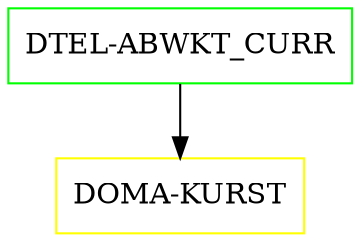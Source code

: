 digraph G {
  "DTEL-ABWKT_CURR" [shape=box,color=green];
  "DOMA-KURST" [shape=box,color=yellow,URL="./DOMA_KURST.html"];
  "DTEL-ABWKT_CURR" -> "DOMA-KURST";
}
